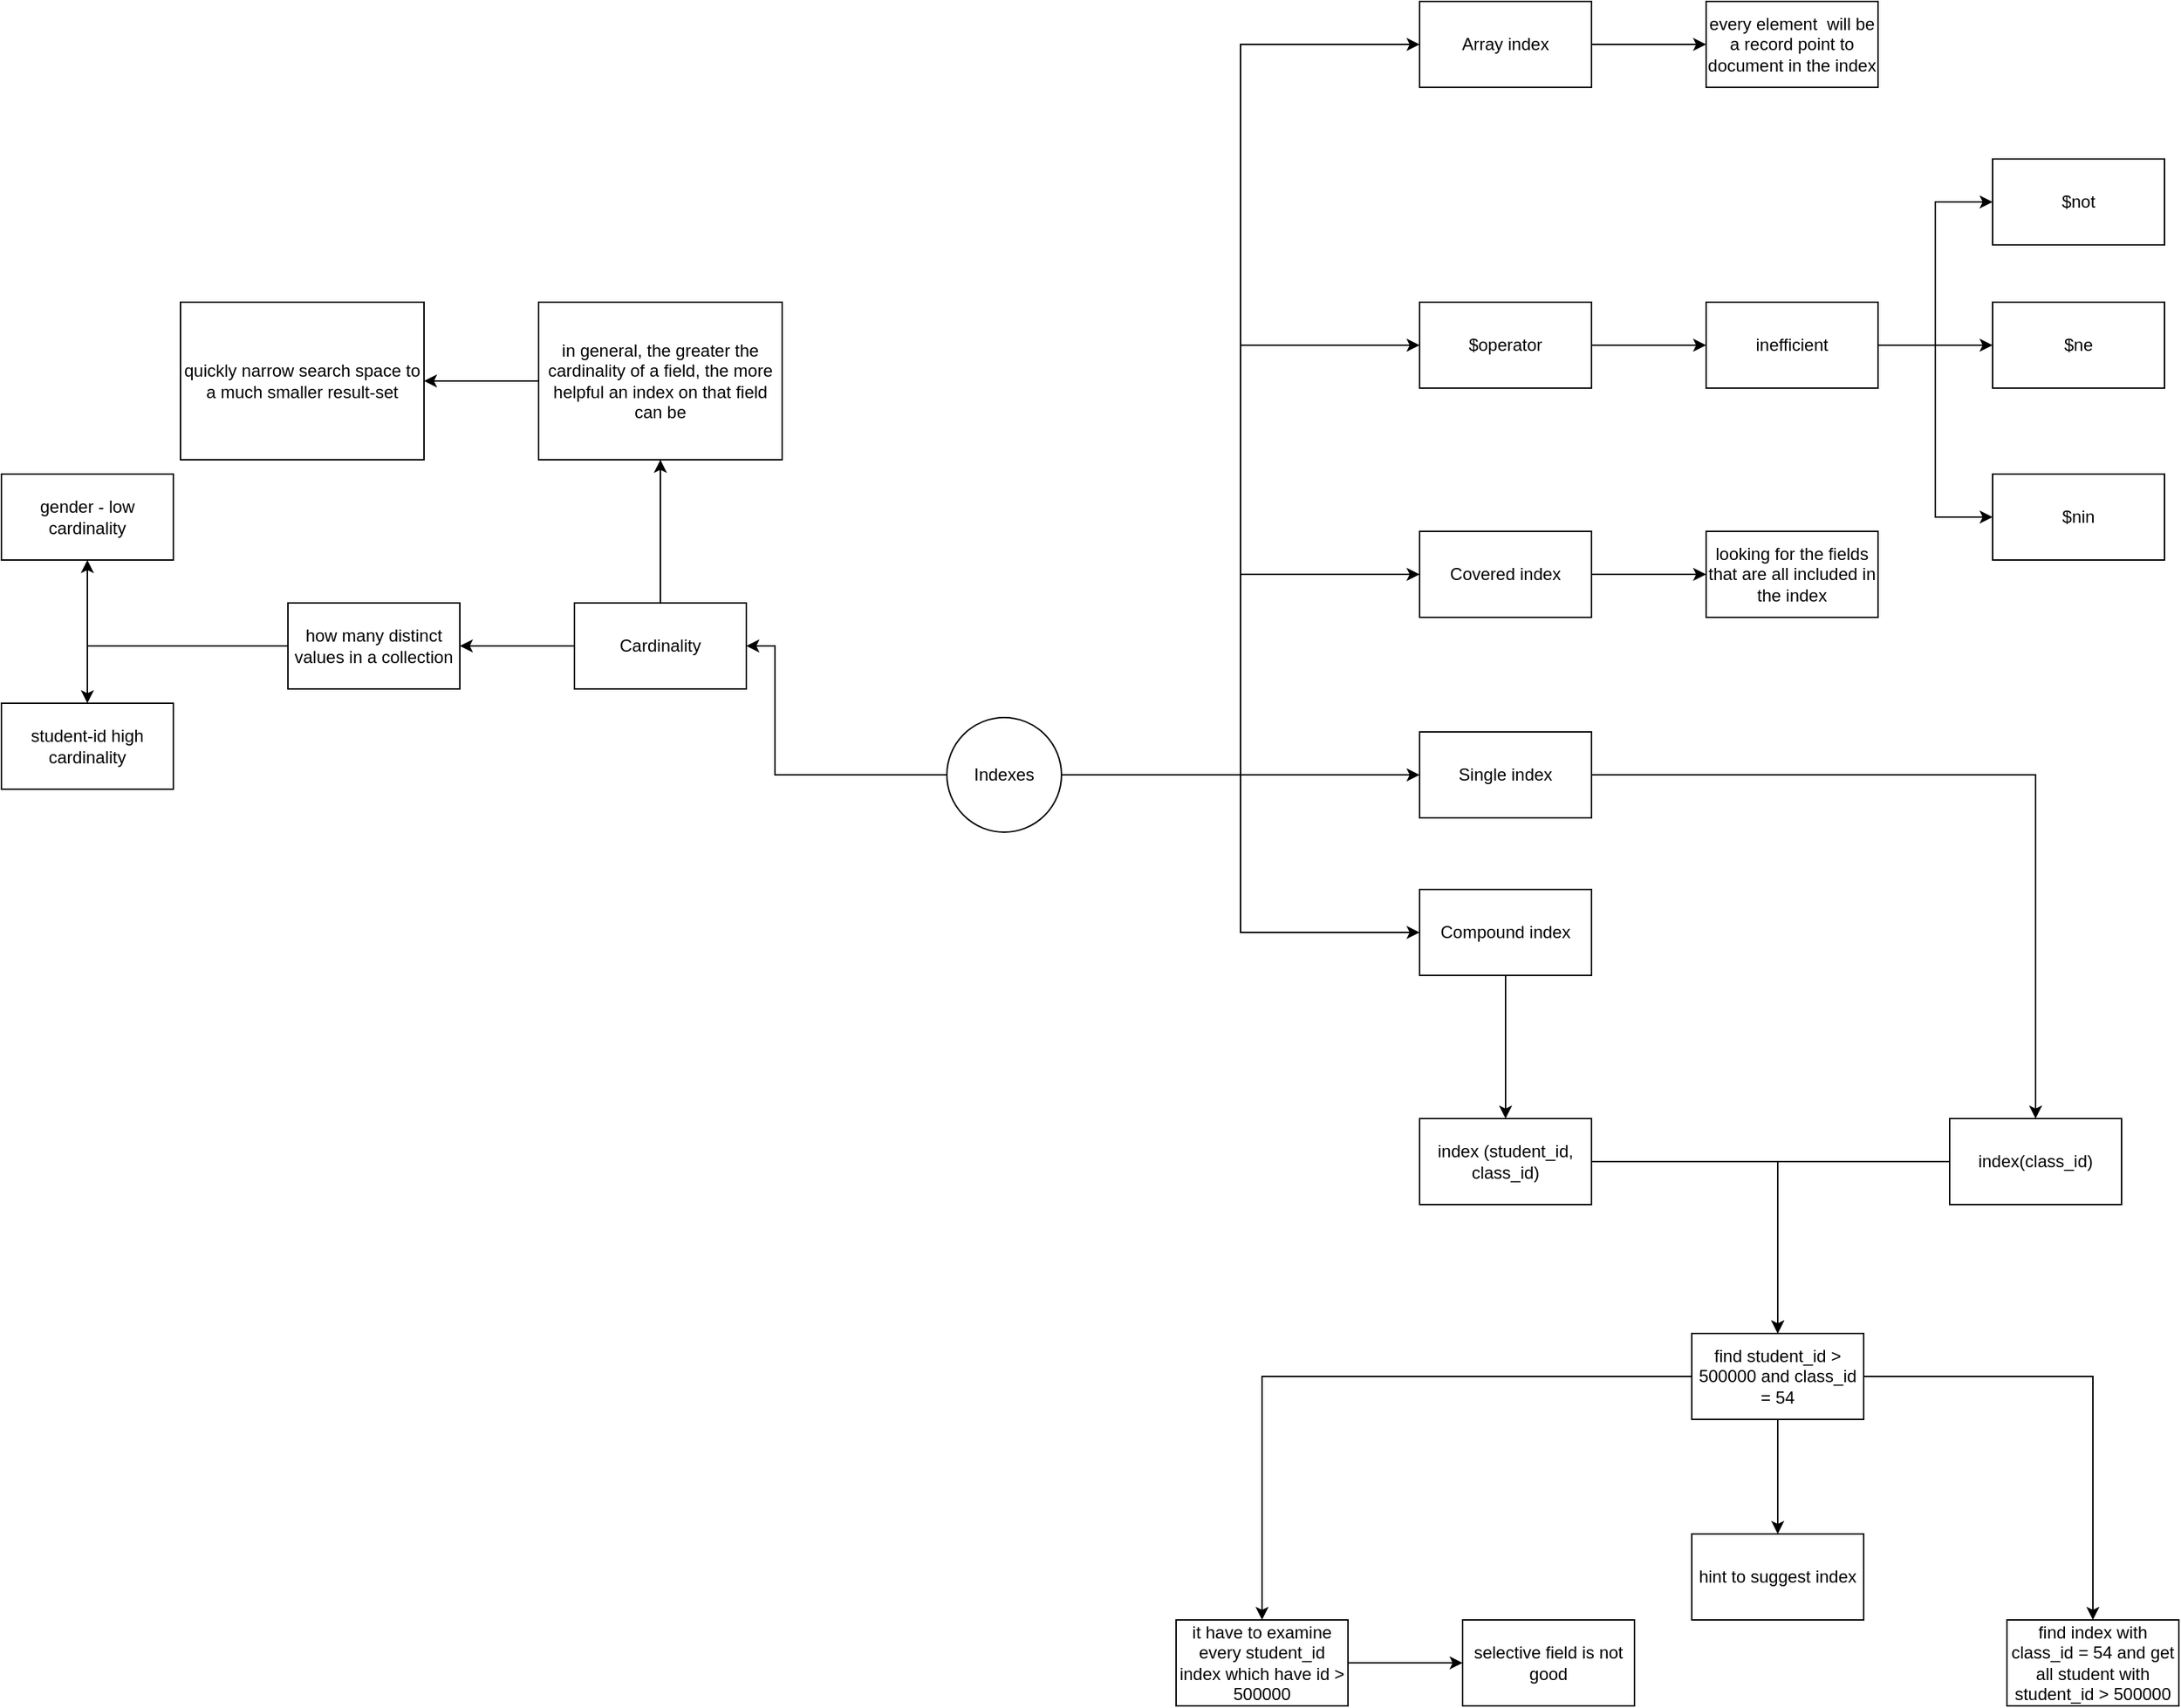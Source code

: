 <mxfile version="15.6.6" type="github">
  <diagram id="x9PyTD_l7O7jyfFpbdGn" name="Page-1">
    <mxGraphModel dx="1539" dy="1935" grid="1" gridSize="10" guides="1" tooltips="1" connect="1" arrows="1" fold="1" page="1" pageScale="1" pageWidth="827" pageHeight="1169" math="0" shadow="0">
      <root>
        <mxCell id="0" />
        <mxCell id="1" parent="0" />
        <mxCell id="wirbpDm7MOYZDWqs8vUN-19" style="edgeStyle=orthogonalEdgeStyle;rounded=0;orthogonalLoop=1;jettySize=auto;html=1;entryX=0.5;entryY=0;entryDx=0;entryDy=0;fontColor=default;" edge="1" parent="1" source="wirbpDm7MOYZDWqs8vUN-1" target="wirbpDm7MOYZDWqs8vUN-17">
          <mxGeometry relative="1" as="geometry" />
        </mxCell>
        <mxCell id="wirbpDm7MOYZDWqs8vUN-1" value="Single index" style="rounded=0;whiteSpace=wrap;html=1;fillColor=default;strokeColor=default;fontColor=default;" vertex="1" parent="1">
          <mxGeometry x="510" y="180" width="120" height="60" as="geometry" />
        </mxCell>
        <mxCell id="wirbpDm7MOYZDWqs8vUN-3" style="edgeStyle=orthogonalEdgeStyle;rounded=0;orthogonalLoop=1;jettySize=auto;html=1;fontColor=default;" edge="1" parent="1" source="wirbpDm7MOYZDWqs8vUN-2" target="wirbpDm7MOYZDWqs8vUN-1">
          <mxGeometry relative="1" as="geometry" />
        </mxCell>
        <mxCell id="wirbpDm7MOYZDWqs8vUN-6" style="edgeStyle=orthogonalEdgeStyle;rounded=0;orthogonalLoop=1;jettySize=auto;html=1;entryX=0;entryY=0.5;entryDx=0;entryDy=0;fontColor=default;" edge="1" parent="1" source="wirbpDm7MOYZDWqs8vUN-2" target="wirbpDm7MOYZDWqs8vUN-4">
          <mxGeometry relative="1" as="geometry" />
        </mxCell>
        <mxCell id="wirbpDm7MOYZDWqs8vUN-26" style="edgeStyle=orthogonalEdgeStyle;rounded=0;orthogonalLoop=1;jettySize=auto;html=1;entryX=0;entryY=0.5;entryDx=0;entryDy=0;labelBackgroundColor=default;fontColor=default;strokeColor=default;" edge="1" parent="1" source="wirbpDm7MOYZDWqs8vUN-2" target="wirbpDm7MOYZDWqs8vUN-25">
          <mxGeometry relative="1" as="geometry" />
        </mxCell>
        <mxCell id="wirbpDm7MOYZDWqs8vUN-30" style="edgeStyle=orthogonalEdgeStyle;rounded=0;orthogonalLoop=1;jettySize=auto;html=1;entryX=0;entryY=0.5;entryDx=0;entryDy=0;labelBackgroundColor=default;fontColor=default;strokeColor=default;" edge="1" parent="1" source="wirbpDm7MOYZDWqs8vUN-2" target="wirbpDm7MOYZDWqs8vUN-29">
          <mxGeometry relative="1" as="geometry" />
        </mxCell>
        <mxCell id="wirbpDm7MOYZDWqs8vUN-42" style="edgeStyle=orthogonalEdgeStyle;rounded=0;orthogonalLoop=1;jettySize=auto;html=1;entryX=0;entryY=0.5;entryDx=0;entryDy=0;labelBackgroundColor=default;fontColor=default;strokeColor=default;" edge="1" parent="1" source="wirbpDm7MOYZDWqs8vUN-2" target="wirbpDm7MOYZDWqs8vUN-39">
          <mxGeometry relative="1" as="geometry" />
        </mxCell>
        <mxCell id="wirbpDm7MOYZDWqs8vUN-44" value="" style="edgeStyle=orthogonalEdgeStyle;rounded=0;orthogonalLoop=1;jettySize=auto;html=1;labelBackgroundColor=default;fontColor=default;strokeColor=default;" edge="1" parent="1" source="wirbpDm7MOYZDWqs8vUN-2" target="wirbpDm7MOYZDWqs8vUN-43">
          <mxGeometry relative="1" as="geometry">
            <Array as="points">
              <mxPoint x="60" y="210" />
              <mxPoint x="60" y="120" />
            </Array>
          </mxGeometry>
        </mxCell>
        <mxCell id="wirbpDm7MOYZDWqs8vUN-2" value="Indexes" style="ellipse;whiteSpace=wrap;html=1;aspect=fixed;fillColor=default;strokeColor=default;fontColor=default;" vertex="1" parent="1">
          <mxGeometry x="180" y="170" width="80" height="80" as="geometry" />
        </mxCell>
        <mxCell id="wirbpDm7MOYZDWqs8vUN-8" value="" style="edgeStyle=orthogonalEdgeStyle;rounded=0;orthogonalLoop=1;jettySize=auto;html=1;fontColor=default;" edge="1" parent="1" source="wirbpDm7MOYZDWqs8vUN-4" target="wirbpDm7MOYZDWqs8vUN-7">
          <mxGeometry relative="1" as="geometry" />
        </mxCell>
        <mxCell id="wirbpDm7MOYZDWqs8vUN-4" value="Compound index" style="rounded=0;whiteSpace=wrap;html=1;fillColor=default;strokeColor=default;fontColor=default;" vertex="1" parent="1">
          <mxGeometry x="510" y="290" width="120" height="60" as="geometry" />
        </mxCell>
        <mxCell id="wirbpDm7MOYZDWqs8vUN-10" value="" style="edgeStyle=orthogonalEdgeStyle;rounded=0;orthogonalLoop=1;jettySize=auto;html=1;fontColor=default;" edge="1" parent="1" source="wirbpDm7MOYZDWqs8vUN-7" target="wirbpDm7MOYZDWqs8vUN-9">
          <mxGeometry relative="1" as="geometry" />
        </mxCell>
        <mxCell id="wirbpDm7MOYZDWqs8vUN-7" value="index (student_id, class_id)" style="rounded=0;whiteSpace=wrap;html=1;fillColor=default;strokeColor=default;fontColor=default;" vertex="1" parent="1">
          <mxGeometry x="510" y="450" width="120" height="60" as="geometry" />
        </mxCell>
        <mxCell id="wirbpDm7MOYZDWqs8vUN-12" value="" style="edgeStyle=orthogonalEdgeStyle;rounded=0;orthogonalLoop=1;jettySize=auto;html=1;fontColor=default;entryX=0.5;entryY=0;entryDx=0;entryDy=0;strokeColor=default;labelBackgroundColor=default;" edge="1" parent="1" source="wirbpDm7MOYZDWqs8vUN-9" target="wirbpDm7MOYZDWqs8vUN-13">
          <mxGeometry relative="1" as="geometry">
            <mxPoint x="460" y="690" as="targetPoint" />
          </mxGeometry>
        </mxCell>
        <mxCell id="wirbpDm7MOYZDWqs8vUN-22" value="" style="edgeStyle=orthogonalEdgeStyle;rounded=0;orthogonalLoop=1;jettySize=auto;html=1;labelBackgroundColor=default;fontColor=default;strokeColor=default;" edge="1" parent="1" source="wirbpDm7MOYZDWqs8vUN-9" target="wirbpDm7MOYZDWqs8vUN-21">
          <mxGeometry relative="1" as="geometry" />
        </mxCell>
        <mxCell id="wirbpDm7MOYZDWqs8vUN-24" value="" style="edgeStyle=orthogonalEdgeStyle;rounded=0;orthogonalLoop=1;jettySize=auto;html=1;labelBackgroundColor=default;fontColor=default;strokeColor=default;" edge="1" parent="1" source="wirbpDm7MOYZDWqs8vUN-9" target="wirbpDm7MOYZDWqs8vUN-23">
          <mxGeometry relative="1" as="geometry" />
        </mxCell>
        <mxCell id="wirbpDm7MOYZDWqs8vUN-9" value="find student_id &amp;gt; 500000 and class_id = 54" style="rounded=0;whiteSpace=wrap;html=1;fillColor=default;strokeColor=default;fontColor=default;" vertex="1" parent="1">
          <mxGeometry x="700" y="600" width="120" height="60" as="geometry" />
        </mxCell>
        <mxCell id="wirbpDm7MOYZDWqs8vUN-16" value="" style="edgeStyle=orthogonalEdgeStyle;rounded=0;orthogonalLoop=1;jettySize=auto;html=1;fontColor=default;strokeColor=default;labelBackgroundColor=default;" edge="1" parent="1" source="wirbpDm7MOYZDWqs8vUN-13" target="wirbpDm7MOYZDWqs8vUN-15">
          <mxGeometry relative="1" as="geometry" />
        </mxCell>
        <mxCell id="wirbpDm7MOYZDWqs8vUN-13" value="it have to examine every student_id index which have id &amp;gt; 500000" style="rounded=0;whiteSpace=wrap;html=1;fillColor=default;strokeColor=default;fontColor=default;labelBackgroundColor=default;" vertex="1" parent="1">
          <mxGeometry x="340" y="800" width="120" height="60" as="geometry" />
        </mxCell>
        <mxCell id="wirbpDm7MOYZDWqs8vUN-15" value="selective field is not good" style="rounded=0;whiteSpace=wrap;html=1;fillColor=default;strokeColor=default;fontColor=default;labelBackgroundColor=default;" vertex="1" parent="1">
          <mxGeometry x="540" y="800" width="120" height="60" as="geometry" />
        </mxCell>
        <mxCell id="wirbpDm7MOYZDWqs8vUN-20" style="edgeStyle=orthogonalEdgeStyle;rounded=0;orthogonalLoop=1;jettySize=auto;html=1;entryX=0.5;entryY=0;entryDx=0;entryDy=0;labelBackgroundColor=default;fontColor=default;strokeColor=default;" edge="1" parent="1" source="wirbpDm7MOYZDWqs8vUN-17" target="wirbpDm7MOYZDWqs8vUN-9">
          <mxGeometry relative="1" as="geometry" />
        </mxCell>
        <mxCell id="wirbpDm7MOYZDWqs8vUN-17" value="index(class_id)" style="rounded=0;whiteSpace=wrap;html=1;fillColor=default;strokeColor=default;fontColor=default;" vertex="1" parent="1">
          <mxGeometry x="880" y="450" width="120" height="60" as="geometry" />
        </mxCell>
        <mxCell id="wirbpDm7MOYZDWqs8vUN-21" value="find index with class_id = 54 and get all student with student_id &amp;gt; 500000" style="rounded=0;whiteSpace=wrap;html=1;fillColor=default;strokeColor=default;fontColor=default;" vertex="1" parent="1">
          <mxGeometry x="920" y="800" width="120" height="60" as="geometry" />
        </mxCell>
        <mxCell id="wirbpDm7MOYZDWqs8vUN-23" value="hint to suggest index" style="rounded=0;whiteSpace=wrap;html=1;fillColor=default;strokeColor=default;fontColor=default;" vertex="1" parent="1">
          <mxGeometry x="700" y="740" width="120" height="60" as="geometry" />
        </mxCell>
        <mxCell id="wirbpDm7MOYZDWqs8vUN-28" value="" style="edgeStyle=orthogonalEdgeStyle;rounded=0;orthogonalLoop=1;jettySize=auto;html=1;labelBackgroundColor=default;fontColor=default;strokeColor=default;" edge="1" parent="1" source="wirbpDm7MOYZDWqs8vUN-25" target="wirbpDm7MOYZDWqs8vUN-27">
          <mxGeometry relative="1" as="geometry" />
        </mxCell>
        <mxCell id="wirbpDm7MOYZDWqs8vUN-25" value="Covered index" style="rounded=0;whiteSpace=wrap;html=1;fillColor=default;strokeColor=default;fontColor=default;" vertex="1" parent="1">
          <mxGeometry x="510" y="40" width="120" height="60" as="geometry" />
        </mxCell>
        <mxCell id="wirbpDm7MOYZDWqs8vUN-27" value="looking for the fields that are all included in the index" style="rounded=0;whiteSpace=wrap;html=1;fillColor=default;strokeColor=default;fontColor=default;" vertex="1" parent="1">
          <mxGeometry x="710" y="40" width="120" height="60" as="geometry" />
        </mxCell>
        <mxCell id="wirbpDm7MOYZDWqs8vUN-32" value="" style="edgeStyle=orthogonalEdgeStyle;rounded=0;orthogonalLoop=1;jettySize=auto;html=1;labelBackgroundColor=default;fontColor=default;strokeColor=default;" edge="1" parent="1" source="wirbpDm7MOYZDWqs8vUN-29" target="wirbpDm7MOYZDWqs8vUN-31">
          <mxGeometry relative="1" as="geometry" />
        </mxCell>
        <mxCell id="wirbpDm7MOYZDWqs8vUN-29" value="$operator" style="rounded=0;whiteSpace=wrap;html=1;fillColor=default;strokeColor=default;fontColor=default;" vertex="1" parent="1">
          <mxGeometry x="510" y="-120" width="120" height="60" as="geometry" />
        </mxCell>
        <mxCell id="wirbpDm7MOYZDWqs8vUN-34" value="" style="edgeStyle=orthogonalEdgeStyle;rounded=0;orthogonalLoop=1;jettySize=auto;html=1;labelBackgroundColor=default;fontColor=default;strokeColor=default;" edge="1" parent="1" source="wirbpDm7MOYZDWqs8vUN-31" target="wirbpDm7MOYZDWqs8vUN-33">
          <mxGeometry relative="1" as="geometry" />
        </mxCell>
        <mxCell id="wirbpDm7MOYZDWqs8vUN-37" style="edgeStyle=orthogonalEdgeStyle;rounded=0;orthogonalLoop=1;jettySize=auto;html=1;entryX=0;entryY=0.5;entryDx=0;entryDy=0;labelBackgroundColor=default;fontColor=default;strokeColor=default;" edge="1" parent="1" source="wirbpDm7MOYZDWqs8vUN-31" target="wirbpDm7MOYZDWqs8vUN-35">
          <mxGeometry relative="1" as="geometry" />
        </mxCell>
        <mxCell id="wirbpDm7MOYZDWqs8vUN-38" style="edgeStyle=orthogonalEdgeStyle;rounded=0;orthogonalLoop=1;jettySize=auto;html=1;entryX=0;entryY=0.5;entryDx=0;entryDy=0;labelBackgroundColor=default;fontColor=default;strokeColor=default;" edge="1" parent="1" source="wirbpDm7MOYZDWqs8vUN-31" target="wirbpDm7MOYZDWqs8vUN-36">
          <mxGeometry relative="1" as="geometry" />
        </mxCell>
        <mxCell id="wirbpDm7MOYZDWqs8vUN-31" value="inefficient" style="rounded=0;whiteSpace=wrap;html=1;fillColor=default;strokeColor=default;fontColor=default;" vertex="1" parent="1">
          <mxGeometry x="710" y="-120" width="120" height="60" as="geometry" />
        </mxCell>
        <mxCell id="wirbpDm7MOYZDWqs8vUN-33" value="$ne" style="rounded=0;whiteSpace=wrap;html=1;fillColor=default;strokeColor=default;fontColor=default;" vertex="1" parent="1">
          <mxGeometry x="910" y="-120" width="120" height="60" as="geometry" />
        </mxCell>
        <mxCell id="wirbpDm7MOYZDWqs8vUN-35" value="$not" style="rounded=0;whiteSpace=wrap;html=1;fillColor=default;strokeColor=default;fontColor=default;" vertex="1" parent="1">
          <mxGeometry x="910" y="-220" width="120" height="60" as="geometry" />
        </mxCell>
        <mxCell id="wirbpDm7MOYZDWqs8vUN-36" value="$nin" style="rounded=0;whiteSpace=wrap;html=1;fillColor=default;strokeColor=default;fontColor=default;" vertex="1" parent="1">
          <mxGeometry x="910" width="120" height="60" as="geometry" />
        </mxCell>
        <mxCell id="wirbpDm7MOYZDWqs8vUN-41" value="" style="edgeStyle=orthogonalEdgeStyle;rounded=0;orthogonalLoop=1;jettySize=auto;html=1;labelBackgroundColor=default;fontColor=default;strokeColor=default;" edge="1" parent="1" source="wirbpDm7MOYZDWqs8vUN-39" target="wirbpDm7MOYZDWqs8vUN-40">
          <mxGeometry relative="1" as="geometry" />
        </mxCell>
        <mxCell id="wirbpDm7MOYZDWqs8vUN-39" value="Array index" style="rounded=0;whiteSpace=wrap;html=1;fillColor=default;strokeColor=default;fontColor=default;" vertex="1" parent="1">
          <mxGeometry x="510" y="-330" width="120" height="60" as="geometry" />
        </mxCell>
        <mxCell id="wirbpDm7MOYZDWqs8vUN-40" value="every element&amp;nbsp; will be a record point to document in the index" style="rounded=0;whiteSpace=wrap;html=1;fillColor=default;strokeColor=default;fontColor=default;" vertex="1" parent="1">
          <mxGeometry x="710" y="-330" width="120" height="60" as="geometry" />
        </mxCell>
        <mxCell id="wirbpDm7MOYZDWqs8vUN-46" value="" style="edgeStyle=orthogonalEdgeStyle;rounded=0;orthogonalLoop=1;jettySize=auto;html=1;labelBackgroundColor=default;fontColor=default;strokeColor=default;" edge="1" parent="1" source="wirbpDm7MOYZDWqs8vUN-43" target="wirbpDm7MOYZDWqs8vUN-45">
          <mxGeometry relative="1" as="geometry" />
        </mxCell>
        <mxCell id="wirbpDm7MOYZDWqs8vUN-53" value="" style="edgeStyle=orthogonalEdgeStyle;rounded=0;orthogonalLoop=1;jettySize=auto;html=1;labelBackgroundColor=default;fontColor=default;strokeColor=default;" edge="1" parent="1" source="wirbpDm7MOYZDWqs8vUN-43" target="wirbpDm7MOYZDWqs8vUN-52">
          <mxGeometry relative="1" as="geometry" />
        </mxCell>
        <mxCell id="wirbpDm7MOYZDWqs8vUN-43" value="Cardinality" style="whiteSpace=wrap;html=1;fillColor=default;strokeColor=default;fontColor=default;" vertex="1" parent="1">
          <mxGeometry x="-80" y="90" width="120" height="60" as="geometry" />
        </mxCell>
        <mxCell id="wirbpDm7MOYZDWqs8vUN-48" value="" style="edgeStyle=orthogonalEdgeStyle;rounded=0;orthogonalLoop=1;jettySize=auto;html=1;labelBackgroundColor=default;fontColor=default;strokeColor=default;" edge="1" parent="1" source="wirbpDm7MOYZDWqs8vUN-45" target="wirbpDm7MOYZDWqs8vUN-47">
          <mxGeometry relative="1" as="geometry" />
        </mxCell>
        <mxCell id="wirbpDm7MOYZDWqs8vUN-51" style="edgeStyle=orthogonalEdgeStyle;rounded=0;orthogonalLoop=1;jettySize=auto;html=1;entryX=0.5;entryY=0;entryDx=0;entryDy=0;labelBackgroundColor=default;fontColor=default;strokeColor=default;" edge="1" parent="1" source="wirbpDm7MOYZDWqs8vUN-45" target="wirbpDm7MOYZDWqs8vUN-50">
          <mxGeometry relative="1" as="geometry" />
        </mxCell>
        <mxCell id="wirbpDm7MOYZDWqs8vUN-45" value="how many distinct values in a collection" style="whiteSpace=wrap;html=1;fillColor=default;strokeColor=default;fontColor=default;" vertex="1" parent="1">
          <mxGeometry x="-280" y="90" width="120" height="60" as="geometry" />
        </mxCell>
        <mxCell id="wirbpDm7MOYZDWqs8vUN-47" value="gender - low cardinality" style="whiteSpace=wrap;html=1;fillColor=default;strokeColor=default;fontColor=default;" vertex="1" parent="1">
          <mxGeometry x="-480" width="120" height="60" as="geometry" />
        </mxCell>
        <mxCell id="wirbpDm7MOYZDWqs8vUN-50" value="student-id high cardinality" style="whiteSpace=wrap;html=1;fillColor=default;strokeColor=default;fontColor=default;" vertex="1" parent="1">
          <mxGeometry x="-480" y="160" width="120" height="60" as="geometry" />
        </mxCell>
        <mxCell id="wirbpDm7MOYZDWqs8vUN-56" value="" style="edgeStyle=orthogonalEdgeStyle;rounded=0;orthogonalLoop=1;jettySize=auto;html=1;labelBackgroundColor=default;fontColor=default;strokeColor=default;" edge="1" parent="1" source="wirbpDm7MOYZDWqs8vUN-52" target="wirbpDm7MOYZDWqs8vUN-55">
          <mxGeometry relative="1" as="geometry" />
        </mxCell>
        <mxCell id="wirbpDm7MOYZDWqs8vUN-52" value="in general, the greater the cardinality of a field, the more helpful an index on that field can be" style="whiteSpace=wrap;html=1;fillColor=default;strokeColor=default;fontColor=default;" vertex="1" parent="1">
          <mxGeometry x="-105" y="-120" width="170" height="110" as="geometry" />
        </mxCell>
        <mxCell id="wirbpDm7MOYZDWqs8vUN-55" value="quickly narrow search space to a much smaller result-set" style="whiteSpace=wrap;html=1;fillColor=default;strokeColor=default;fontColor=default;" vertex="1" parent="1">
          <mxGeometry x="-355" y="-120" width="170" height="110" as="geometry" />
        </mxCell>
      </root>
    </mxGraphModel>
  </diagram>
</mxfile>
